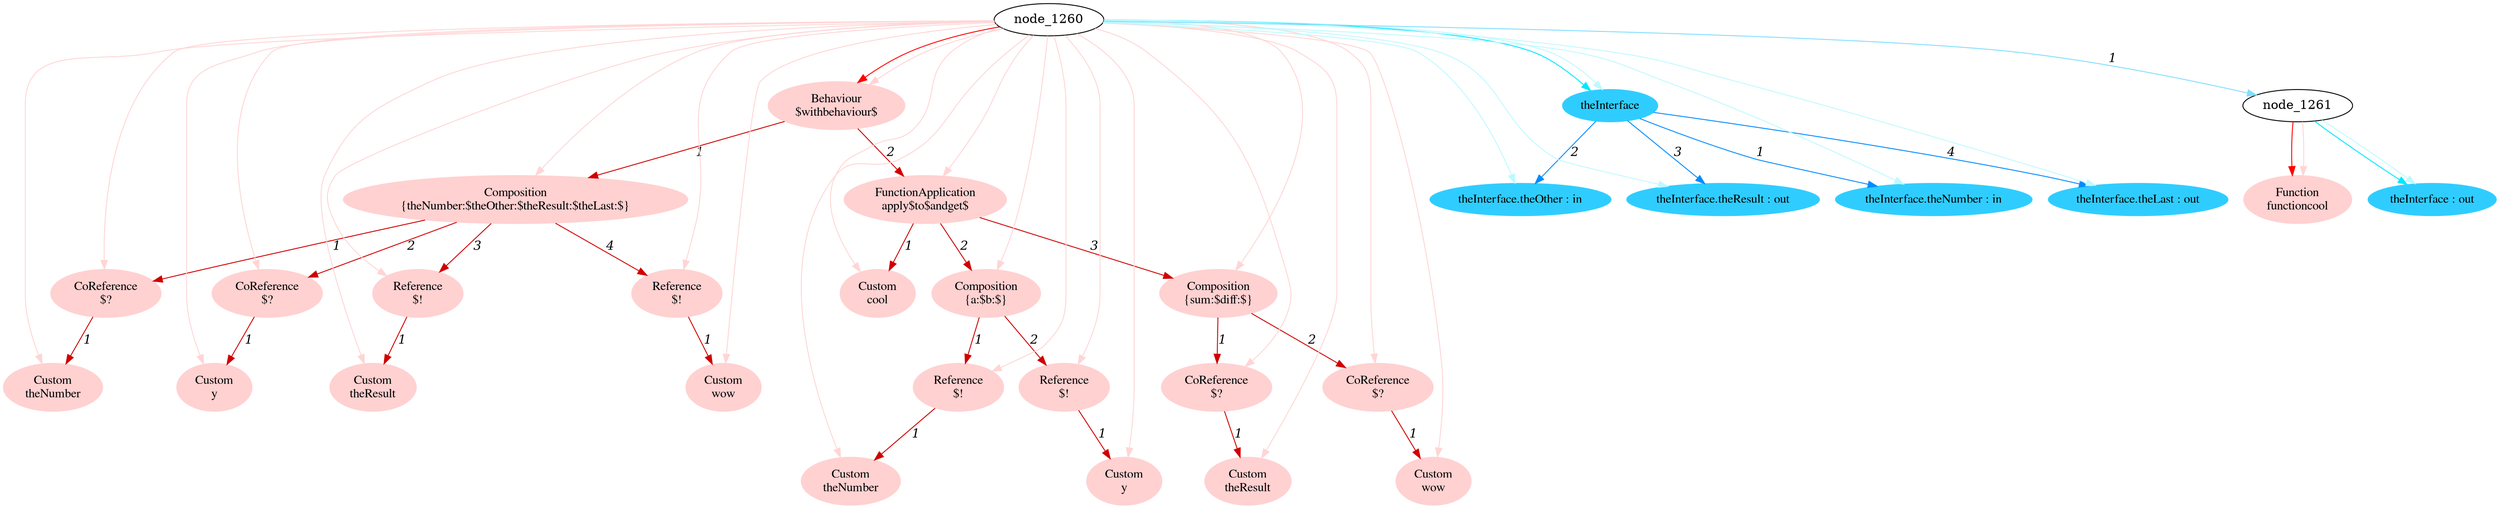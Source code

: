 digraph g{node_1265 [shape="ellipse", style="filled", color="#ffd1d1", fontname="Times", label="Function
functioncool" ]
node_1284 [shape="ellipse", style="filled", color="#ffd1d1", fontname="Times", label="Behaviour
$withbehaviour$" ]
node_1286 [shape="ellipse", style="filled", color="#ffd1d1", fontname="Times", label="Composition
{theNumber:$theOther:$theResult:$theLast:$}" ]
node_1288 [shape="ellipse", style="filled", color="#ffd1d1", fontname="Times", label="CoReference
$?" ]
node_1290 [shape="ellipse", style="filled", color="#ffd1d1", fontname="Times", label="Custom
theNumber" ]
node_1293 [shape="ellipse", style="filled", color="#ffd1d1", fontname="Times", label="CoReference
$?" ]
node_1295 [shape="ellipse", style="filled", color="#ffd1d1", fontname="Times", label="Custom
y" ]
node_1298 [shape="ellipse", style="filled", color="#ffd1d1", fontname="Times", label="Reference
$!" ]
node_1300 [shape="ellipse", style="filled", color="#ffd1d1", fontname="Times", label="Custom
theResult" ]
node_1303 [shape="ellipse", style="filled", color="#ffd1d1", fontname="Times", label="Reference
$!" ]
node_1305 [shape="ellipse", style="filled", color="#ffd1d1", fontname="Times", label="Custom
wow" ]
node_1312 [shape="ellipse", style="filled", color="#ffd1d1", fontname="Times", label="FunctionApplication
apply$to$andget$" ]
node_1314 [shape="ellipse", style="filled", color="#ffd1d1", fontname="Times", label="Custom
cool" ]
node_1316 [shape="ellipse", style="filled", color="#ffd1d1", fontname="Times", label="Composition
{a:$b:$}" ]
node_1318 [shape="ellipse", style="filled", color="#ffd1d1", fontname="Times", label="Reference
$!" ]
node_1320 [shape="ellipse", style="filled", color="#ffd1d1", fontname="Times", label="Custom
theNumber" ]
node_1323 [shape="ellipse", style="filled", color="#ffd1d1", fontname="Times", label="Reference
$!" ]
node_1325 [shape="ellipse", style="filled", color="#ffd1d1", fontname="Times", label="Custom
y" ]
node_1330 [shape="ellipse", style="filled", color="#ffd1d1", fontname="Times", label="Composition
{sum:$diff:$}" ]
node_1332 [shape="ellipse", style="filled", color="#ffd1d1", fontname="Times", label="CoReference
$?" ]
node_1334 [shape="ellipse", style="filled", color="#ffd1d1", fontname="Times", label="Custom
theResult" ]
node_1337 [shape="ellipse", style="filled", color="#ffd1d1", fontname="Times", label="CoReference
$?" ]
node_1339 [shape="ellipse", style="filled", color="#ffd1d1", fontname="Times", label="Custom
wow" ]
node_1262 [shape="ellipse", style="filled", color="#2fcdff", fontname="Times", label="theInterface : out" ]
node_1269 [shape="ellipse", style="filled", color="#2fcdff", fontname="Times", label="theInterface" ]
node_1270 [shape="ellipse", style="filled", color="#2fcdff", fontname="Times", label="theInterface.theNumber : in" ]
node_1272 [shape="ellipse", style="filled", color="#2fcdff", fontname="Times", label="theInterface.theOther : in" ]
node_1274 [shape="ellipse", style="filled", color="#2fcdff", fontname="Times", label="theInterface.theResult : out" ]
node_1276 [shape="ellipse", style="filled", color="#2fcdff", fontname="Times", label="theInterface.theLast : out" ]
node_1288 -> node_1290 [dir=forward, arrowHead=normal, fontname="Times-Italic", arrowsize=1, color="#d00000", label="1",  headlabel="", taillabel="" ]
node_1293 -> node_1295 [dir=forward, arrowHead=normal, fontname="Times-Italic", arrowsize=1, color="#d00000", label="1",  headlabel="", taillabel="" ]
node_1298 -> node_1300 [dir=forward, arrowHead=normal, fontname="Times-Italic", arrowsize=1, color="#d00000", label="1",  headlabel="", taillabel="" ]
node_1303 -> node_1305 [dir=forward, arrowHead=normal, fontname="Times-Italic", arrowsize=1, color="#d00000", label="1",  headlabel="", taillabel="" ]
node_1286 -> node_1288 [dir=forward, arrowHead=normal, fontname="Times-Italic", arrowsize=1, color="#d00000", label="1",  headlabel="", taillabel="" ]
node_1286 -> node_1293 [dir=forward, arrowHead=normal, fontname="Times-Italic", arrowsize=1, color="#d00000", label="2",  headlabel="", taillabel="" ]
node_1286 -> node_1298 [dir=forward, arrowHead=normal, fontname="Times-Italic", arrowsize=1, color="#d00000", label="3",  headlabel="", taillabel="" ]
node_1286 -> node_1303 [dir=forward, arrowHead=normal, fontname="Times-Italic", arrowsize=1, color="#d00000", label="4",  headlabel="", taillabel="" ]
node_1318 -> node_1320 [dir=forward, arrowHead=normal, fontname="Times-Italic", arrowsize=1, color="#d00000", label="1",  headlabel="", taillabel="" ]
node_1323 -> node_1325 [dir=forward, arrowHead=normal, fontname="Times-Italic", arrowsize=1, color="#d00000", label="1",  headlabel="", taillabel="" ]
node_1316 -> node_1318 [dir=forward, arrowHead=normal, fontname="Times-Italic", arrowsize=1, color="#d00000", label="1",  headlabel="", taillabel="" ]
node_1316 -> node_1323 [dir=forward, arrowHead=normal, fontname="Times-Italic", arrowsize=1, color="#d00000", label="2",  headlabel="", taillabel="" ]
node_1332 -> node_1334 [dir=forward, arrowHead=normal, fontname="Times-Italic", arrowsize=1, color="#d00000", label="1",  headlabel="", taillabel="" ]
node_1337 -> node_1339 [dir=forward, arrowHead=normal, fontname="Times-Italic", arrowsize=1, color="#d00000", label="1",  headlabel="", taillabel="" ]
node_1330 -> node_1332 [dir=forward, arrowHead=normal, fontname="Times-Italic", arrowsize=1, color="#d00000", label="1",  headlabel="", taillabel="" ]
node_1330 -> node_1337 [dir=forward, arrowHead=normal, fontname="Times-Italic", arrowsize=1, color="#d00000", label="2",  headlabel="", taillabel="" ]
node_1312 -> node_1314 [dir=forward, arrowHead=normal, fontname="Times-Italic", arrowsize=1, color="#d00000", label="1",  headlabel="", taillabel="" ]
node_1312 -> node_1316 [dir=forward, arrowHead=normal, fontname="Times-Italic", arrowsize=1, color="#d00000", label="2",  headlabel="", taillabel="" ]
node_1312 -> node_1330 [dir=forward, arrowHead=normal, fontname="Times-Italic", arrowsize=1, color="#d00000", label="3",  headlabel="", taillabel="" ]
node_1284 -> node_1286 [dir=forward, arrowHead=normal, fontname="Times-Italic", arrowsize=1, color="#d00000", label="1",  headlabel="", taillabel="" ]
node_1284 -> node_1312 [dir=forward, arrowHead=normal, fontname="Times-Italic", arrowsize=1, color="#d00000", label="2",  headlabel="", taillabel="" ]
node_1261 -> node_1265 [dir=forward, arrowHead=normal, fontname="Times-Italic", arrowsize=1, color="#ff0000", label="",  headlabel="", taillabel="" ]
node_1260 -> node_1284 [dir=forward, arrowHead=normal, fontname="Times-Italic", arrowsize=1, color="#ff0000", label="",  headlabel="", taillabel="" ]
node_1261 -> node_1265 [dir=forward, arrowHead=normal, fontname="Times-Italic", arrowsize=1, color="#ffd5d5", label="",  headlabel="", taillabel="" ]
node_1260 -> node_1284 [dir=forward, arrowHead=normal, fontname="Times-Italic", arrowsize=1, color="#ffd5d5", label="",  headlabel="", taillabel="" ]
node_1260 -> node_1286 [dir=forward, arrowHead=normal, fontname="Times-Italic", arrowsize=1, color="#ffd5d5", label="",  headlabel="", taillabel="" ]
node_1260 -> node_1288 [dir=forward, arrowHead=normal, fontname="Times-Italic", arrowsize=1, color="#ffd5d5", label="",  headlabel="", taillabel="" ]
node_1260 -> node_1290 [dir=forward, arrowHead=normal, fontname="Times-Italic", arrowsize=1, color="#ffd5d5", label="",  headlabel="", taillabel="" ]
node_1260 -> node_1293 [dir=forward, arrowHead=normal, fontname="Times-Italic", arrowsize=1, color="#ffd5d5", label="",  headlabel="", taillabel="" ]
node_1260 -> node_1295 [dir=forward, arrowHead=normal, fontname="Times-Italic", arrowsize=1, color="#ffd5d5", label="",  headlabel="", taillabel="" ]
node_1260 -> node_1298 [dir=forward, arrowHead=normal, fontname="Times-Italic", arrowsize=1, color="#ffd5d5", label="",  headlabel="", taillabel="" ]
node_1260 -> node_1300 [dir=forward, arrowHead=normal, fontname="Times-Italic", arrowsize=1, color="#ffd5d5", label="",  headlabel="", taillabel="" ]
node_1260 -> node_1303 [dir=forward, arrowHead=normal, fontname="Times-Italic", arrowsize=1, color="#ffd5d5", label="",  headlabel="", taillabel="" ]
node_1260 -> node_1305 [dir=forward, arrowHead=normal, fontname="Times-Italic", arrowsize=1, color="#ffd5d5", label="",  headlabel="", taillabel="" ]
node_1260 -> node_1312 [dir=forward, arrowHead=normal, fontname="Times-Italic", arrowsize=1, color="#ffd5d5", label="",  headlabel="", taillabel="" ]
node_1260 -> node_1314 [dir=forward, arrowHead=normal, fontname="Times-Italic", arrowsize=1, color="#ffd5d5", label="",  headlabel="", taillabel="" ]
node_1260 -> node_1316 [dir=forward, arrowHead=normal, fontname="Times-Italic", arrowsize=1, color="#ffd5d5", label="",  headlabel="", taillabel="" ]
node_1260 -> node_1318 [dir=forward, arrowHead=normal, fontname="Times-Italic", arrowsize=1, color="#ffd5d5", label="",  headlabel="", taillabel="" ]
node_1260 -> node_1320 [dir=forward, arrowHead=normal, fontname="Times-Italic", arrowsize=1, color="#ffd5d5", label="",  headlabel="", taillabel="" ]
node_1260 -> node_1323 [dir=forward, arrowHead=normal, fontname="Times-Italic", arrowsize=1, color="#ffd5d5", label="",  headlabel="", taillabel="" ]
node_1260 -> node_1325 [dir=forward, arrowHead=normal, fontname="Times-Italic", arrowsize=1, color="#ffd5d5", label="",  headlabel="", taillabel="" ]
node_1260 -> node_1330 [dir=forward, arrowHead=normal, fontname="Times-Italic", arrowsize=1, color="#ffd5d5", label="",  headlabel="", taillabel="" ]
node_1260 -> node_1332 [dir=forward, arrowHead=normal, fontname="Times-Italic", arrowsize=1, color="#ffd5d5", label="",  headlabel="", taillabel="" ]
node_1260 -> node_1334 [dir=forward, arrowHead=normal, fontname="Times-Italic", arrowsize=1, color="#ffd5d5", label="",  headlabel="", taillabel="" ]
node_1260 -> node_1337 [dir=forward, arrowHead=normal, fontname="Times-Italic", arrowsize=1, color="#ffd5d5", label="",  headlabel="", taillabel="" ]
node_1260 -> node_1339 [dir=forward, arrowHead=normal, fontname="Times-Italic", arrowsize=1, color="#ffd5d5", label="",  headlabel="", taillabel="" ]
node_1261 -> node_1262 [dir=forward, arrowHead=normal, fontname="Times-Italic", arrowsize=1, color="#00e8ff", label="",  headlabel="", taillabel="" ]
node_1260 -> node_1269 [dir=forward, arrowHead=normal, fontname="Times-Italic", arrowsize=1, color="#00e8ff", label="",  headlabel="", taillabel="" ]
node_1261 -> node_1262 [dir=forward, arrowHead=normal, fontname="Times-Italic", arrowsize=1, color="#bef9ff", label="",  headlabel="", taillabel="" ]
node_1260 -> node_1270 [dir=forward, arrowHead=normal, fontname="Times-Italic", arrowsize=1, color="#bef9ff", label="",  headlabel="", taillabel="" ]
node_1260 -> node_1272 [dir=forward, arrowHead=normal, fontname="Times-Italic", arrowsize=1, color="#bef9ff", label="",  headlabel="", taillabel="" ]
node_1260 -> node_1274 [dir=forward, arrowHead=normal, fontname="Times-Italic", arrowsize=1, color="#bef9ff", label="",  headlabel="", taillabel="" ]
node_1260 -> node_1276 [dir=forward, arrowHead=normal, fontname="Times-Italic", arrowsize=1, color="#bef9ff", label="",  headlabel="", taillabel="" ]
node_1260 -> node_1269 [dir=forward, arrowHead=normal, fontname="Times-Italic", arrowsize=1, color="#bef9ff", label="",  headlabel="", taillabel="" ]
node_1269 -> node_1270 [dir=forward, arrowHead=normal, fontname="Times-Italic", arrowsize=1, color="#008cff", label="1",  headlabel="", taillabel="" ]
node_1269 -> node_1272 [dir=forward, arrowHead=normal, fontname="Times-Italic", arrowsize=1, color="#008cff", label="2",  headlabel="", taillabel="" ]
node_1269 -> node_1274 [dir=forward, arrowHead=normal, fontname="Times-Italic", arrowsize=1, color="#008cff", label="3",  headlabel="", taillabel="" ]
node_1269 -> node_1276 [dir=forward, arrowHead=normal, fontname="Times-Italic", arrowsize=1, color="#008cff", label="4",  headlabel="", taillabel="" ]
node_1260 -> node_1261 [dir=forward, arrowHead=normal, fontname="Times-Italic", arrowsize=1, color="#81ddff", label="1",  headlabel="", taillabel="" ]
}